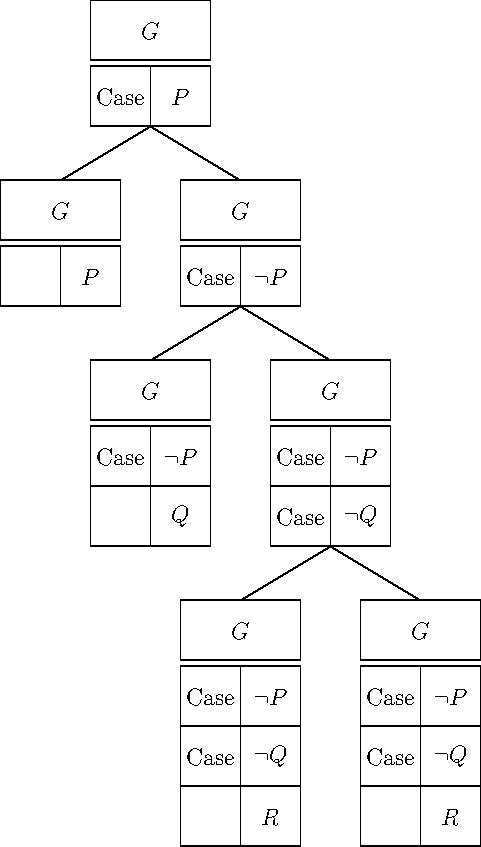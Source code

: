 void box(pair topleft,real w,real h,string s) {
  draw(topleft--topleft+(w,0)--topleft+(w,h)--topleft+(0,h)--topleft);
  label(s,(topleft.x+w/2,topleft.y+h/2));
}

unitsize(30);

real w = 2;
real h = 1;
real g = 0.1;

box((0,0),w,h,"$G$");
box((0,-1.1),w/2,h,"Case");
box((w/2,-1.1),w/2,h,"$P$");

box((-1.5,-3),w,h,"$G$");
box((-1.5,-3-h-g),w/2,h,"");
box((-1.5+w/2,-3-h-g),w/2,h,"$P$");

box((1.5,-3),w,h,"$G$");
box((1.5,-4-g),w/2,h,"Case");
box((1.5+w/2,-4-g),w/2,h,"$\neg P$");

box((0,-6),w,h,"$G$");
box((0,-7-g),w/2,h,"Case");
box((w/2,-7-g),w/2,h,"$\neg P$");
box((0,-8-g),w/2,h,"");
box((w/2,-8-g),w/2,h,"$Q$");

box((3,-6),w,h,"$G$");
box((3,-7-g),w/2,h,"Case");
box((3+w/2,-7-g),w/2,h,"$\neg P$");
box((3,-8-g),w/2,h,"Case");
box((3+w/2,-8-g),w/2,h,"$\neg Q$");

box((1.5,-10),w,h,"$G$");
box((1.5,-11-g),w/2,h,"Case");
box((1.5+w/2,-11-g),w/2,h,"$\neg P$");
box((1.5,-12-g),w/2,h,"Case");
box((1.5+w/2,-12-g),w/2,h,"$\neg Q$");
box((1.5,-13-g),w/2,h,"");
box((1.5+w/2,-13-g),w/2,h,"$R$");

box((4.5,-10),w,h,"$G$");
box((4.5,-11-g),w/2,h,"Case");
box((4.5+w/2,-11-g),w/2,h,"$\neg P$");
box((4.5,-12-g),w/2,h,"Case");
box((4.5+w/2,-12-g),w/2,h,"$\neg Q$");
box((4.5,-13-g),w/2,h,"");
box((4.5+w/2,-13-g),w/2,h,"$R$");

draw((w/2,-1.1)--(-0.5,-2));
draw((w/2,-1.1)--(2.5,-2));
draw((2.5,-4.1)--(1,-5));
draw((2.5,-4.1)--(4,-5));
draw((4,-8.1)--(2.5,-9));
draw((4,-8.1)--(5.5,-9));

shipout(format="pdf");
